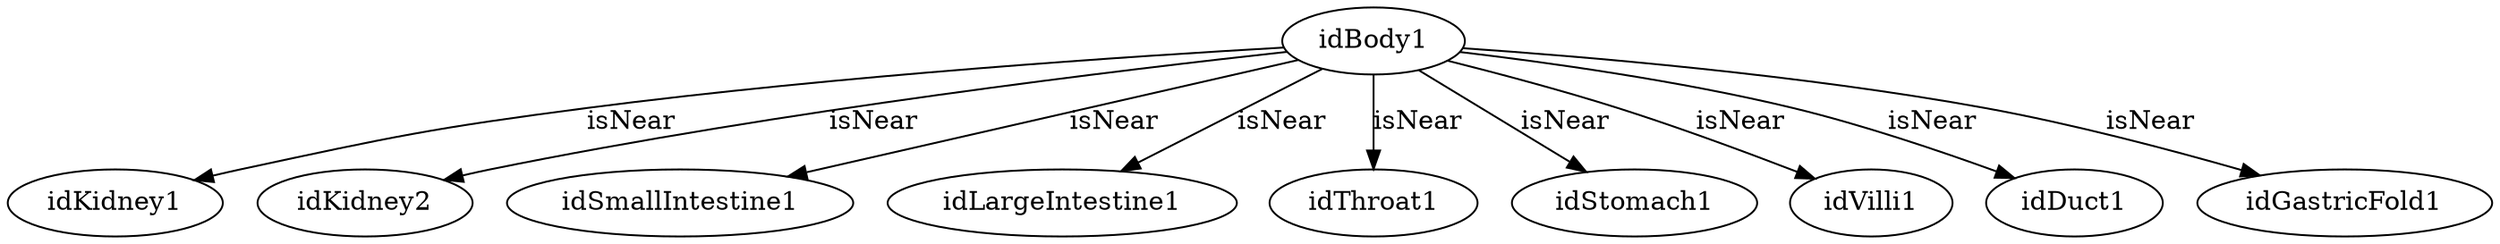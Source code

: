 strict digraph  {
idBody1 [node_type=entity_node];
idKidney1 [node_type=entity_node];
idKidney2 [node_type=entity_node];
idSmallIntestine1 [node_type=entity_node];
idLargeIntestine1 [node_type=entity_node];
idThroat1 [node_type=entity_node];
idStomach1 [node_type=entity_node];
idVilli1 [node_type=entity_node];
idDuct1 [node_type=entity_node];
idGastricFold1 [node_type=entity_node];
idBody1 -> idKidney1  [edge_type=relationship, label=isNear];
idBody1 -> idKidney2  [edge_type=relationship, label=isNear];
idBody1 -> idSmallIntestine1  [edge_type=relationship, label=isNear];
idBody1 -> idLargeIntestine1  [edge_type=relationship, label=isNear];
idBody1 -> idThroat1  [edge_type=relationship, label=isNear];
idBody1 -> idStomach1  [edge_type=relationship, label=isNear];
idBody1 -> idVilli1  [edge_type=relationship, label=isNear];
idBody1 -> idDuct1  [edge_type=relationship, label=isNear];
idBody1 -> idGastricFold1  [edge_type=relationship, label=isNear];
}

